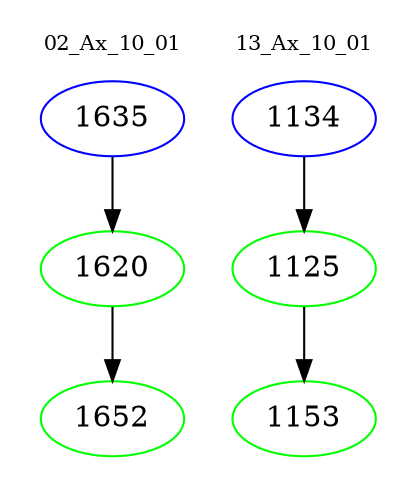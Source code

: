 digraph{
subgraph cluster_0 {
color = white
label = "02_Ax_10_01";
fontsize=10;
T0_1635 [label="1635", color="blue"]
T0_1635 -> T0_1620 [color="black"]
T0_1620 [label="1620", color="green"]
T0_1620 -> T0_1652 [color="black"]
T0_1652 [label="1652", color="green"]
}
subgraph cluster_1 {
color = white
label = "13_Ax_10_01";
fontsize=10;
T1_1134 [label="1134", color="blue"]
T1_1134 -> T1_1125 [color="black"]
T1_1125 [label="1125", color="green"]
T1_1125 -> T1_1153 [color="black"]
T1_1153 [label="1153", color="green"]
}
}
